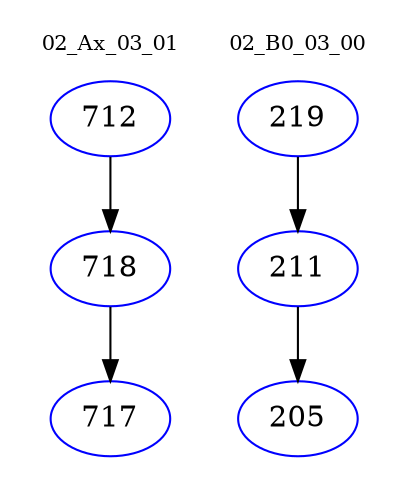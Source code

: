 digraph{
subgraph cluster_0 {
color = white
label = "02_Ax_03_01";
fontsize=10;
T0_712 [label="712", color="blue"]
T0_712 -> T0_718 [color="black"]
T0_718 [label="718", color="blue"]
T0_718 -> T0_717 [color="black"]
T0_717 [label="717", color="blue"]
}
subgraph cluster_1 {
color = white
label = "02_B0_03_00";
fontsize=10;
T1_219 [label="219", color="blue"]
T1_219 -> T1_211 [color="black"]
T1_211 [label="211", color="blue"]
T1_211 -> T1_205 [color="black"]
T1_205 [label="205", color="blue"]
}
}
